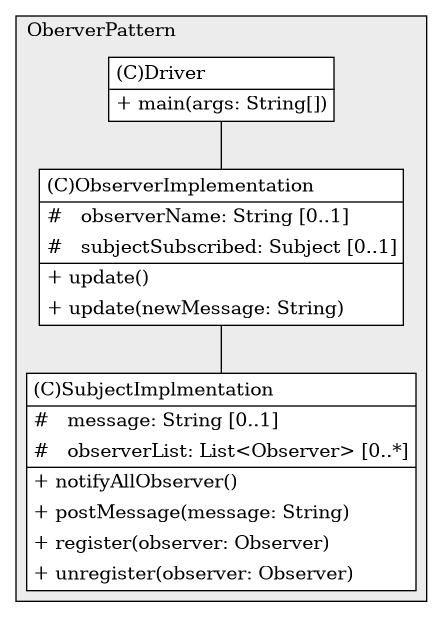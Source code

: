 @startuml

/' diagram meta data start
config=StructureConfiguration;
{
  "projectClassification": {
    "searchMode": "OpenProject", // OpenProject, AllProjects
    "includedProjects": "",
    "pathEndKeywords": "*.impl",
    "isClientPath": "",
    "isClientName": "",
    "isTestPath": "",
    "isTestName": "",
    "isMappingPath": "",
    "isMappingName": "",
    "isDataAccessPath": "",
    "isDataAccessName": "",
    "isDataStructurePath": "",
    "isDataStructureName": "",
    "isInterfaceStructuresPath": "",
    "isInterfaceStructuresName": "",
    "isEntryPointPath": "",
    "isEntryPointName": "",
    "treatFinalFieldsAsMandatory": false
  },
  "graphRestriction": {
    "classPackageExcludeFilter": "",
    "classPackageIncludeFilter": "",
    "classNameExcludeFilter": "",
    "classNameIncludeFilter": "",
    "methodNameExcludeFilter": "",
    "methodNameIncludeFilter": "",
    "removeByInheritance": "", // inheritance/annotation based filtering is done in a second step
    "removeByAnnotation": "",
    "removeByClassPackage": "", // cleanup the graph after inheritance/annotation based filtering is done
    "removeByClassName": "",
    "cutMappings": false,
    "cutEnum": true,
    "cutTests": true,
    "cutClient": true,
    "cutDataAccess": false,
    "cutInterfaceStructures": false,
    "cutDataStructures": false,
    "cutGetterAndSetter": true,
    "cutConstructors": true
  },
  "graphTraversal": {
    "forwardDepth": 6,
    "backwardDepth": 6,
    "classPackageExcludeFilter": "",
    "classPackageIncludeFilter": "",
    "classNameExcludeFilter": "",
    "classNameIncludeFilter": "",
    "methodNameExcludeFilter": "",
    "methodNameIncludeFilter": "",
    "hideMappings": false,
    "hideDataStructures": false,
    "hidePrivateMethods": true,
    "hideInterfaceCalls": true, // indirection: implementation -> interface (is hidden) -> implementation
    "onlyShowApplicationEntryPoints": false, // root node is included
    "useMethodCallsForStructureDiagram": "ForwardOnly" // ForwardOnly, BothDirections, No
  },
  "details": {
    "aggregation": "GroupByClass", // ByClass, GroupByClass, None
    "showClassGenericTypes": true,
    "showMethods": true,
    "showMethodParameterNames": true,
    "showMethodParameterTypes": true,
    "showMethodReturnType": true,
    "showPackageLevels": 2,
    "showDetailedClassStructure": true
  },
  "rootClass": "OberverPattern.Driver",
  "extensionCallbackMethod": "" // qualified.class.name#methodName - signature: public static String method(String)
}
diagram meta data end '/



digraph g {
    rankdir="TB"
    splines=polyline
    

'nodes 
subgraph cluster_407307187 { 
   	label=OberverPattern
	labeljust=l
	fillcolor="#ececec"
	style=filled
   
   Driver407307187[
	label=<<TABLE BORDER="1" CELLBORDER="0" CELLPADDING="4" CELLSPACING="0">
<TR><TD ALIGN="LEFT" >(C)Driver</TD></TR>
<HR/>
<TR><TD ALIGN="LEFT" >+ main(args: String[])</TD></TR>
</TABLE>>
	style=filled
	margin=0
	shape=plaintext
	fillcolor="#FFFFFF"
];

ObserverImplementation407307187[
	label=<<TABLE BORDER="1" CELLBORDER="0" CELLPADDING="4" CELLSPACING="0">
<TR><TD ALIGN="LEFT" >(C)ObserverImplementation</TD></TR>
<HR/>
<TR><TD ALIGN="LEFT" >#   observerName: String [0..1]</TD></TR>
<TR><TD ALIGN="LEFT" >#   subjectSubscribed: Subject [0..1]</TD></TR>
<HR/>
<TR><TD ALIGN="LEFT" >+ update()</TD></TR>
<TR><TD ALIGN="LEFT" >+ update(newMessage: String)</TD></TR>
</TABLE>>
	style=filled
	margin=0
	shape=plaintext
	fillcolor="#FFFFFF"
];

SubjectImplmentation407307187[
	label=<<TABLE BORDER="1" CELLBORDER="0" CELLPADDING="4" CELLSPACING="0">
<TR><TD ALIGN="LEFT" >(C)SubjectImplmentation</TD></TR>
<HR/>
<TR><TD ALIGN="LEFT" >#   message: String [0..1]</TD></TR>
<TR><TD ALIGN="LEFT" >#   observerList: List&lt;Observer&gt; [0..*]</TD></TR>
<HR/>
<TR><TD ALIGN="LEFT" >+ notifyAllObserver()</TD></TR>
<TR><TD ALIGN="LEFT" >+ postMessage(message: String)</TD></TR>
<TR><TD ALIGN="LEFT" >+ register(observer: Observer)</TD></TR>
<TR><TD ALIGN="LEFT" >+ unregister(observer: Observer)</TD></TR>
</TABLE>>
	style=filled
	margin=0
	shape=plaintext
	fillcolor="#FFFFFF"
];
} 

'edges    
Driver407307187 -> ObserverImplementation407307187[arrowhead=none];
ObserverImplementation407307187 -> SubjectImplmentation407307187[arrowhead=none];
    
}
@enduml
